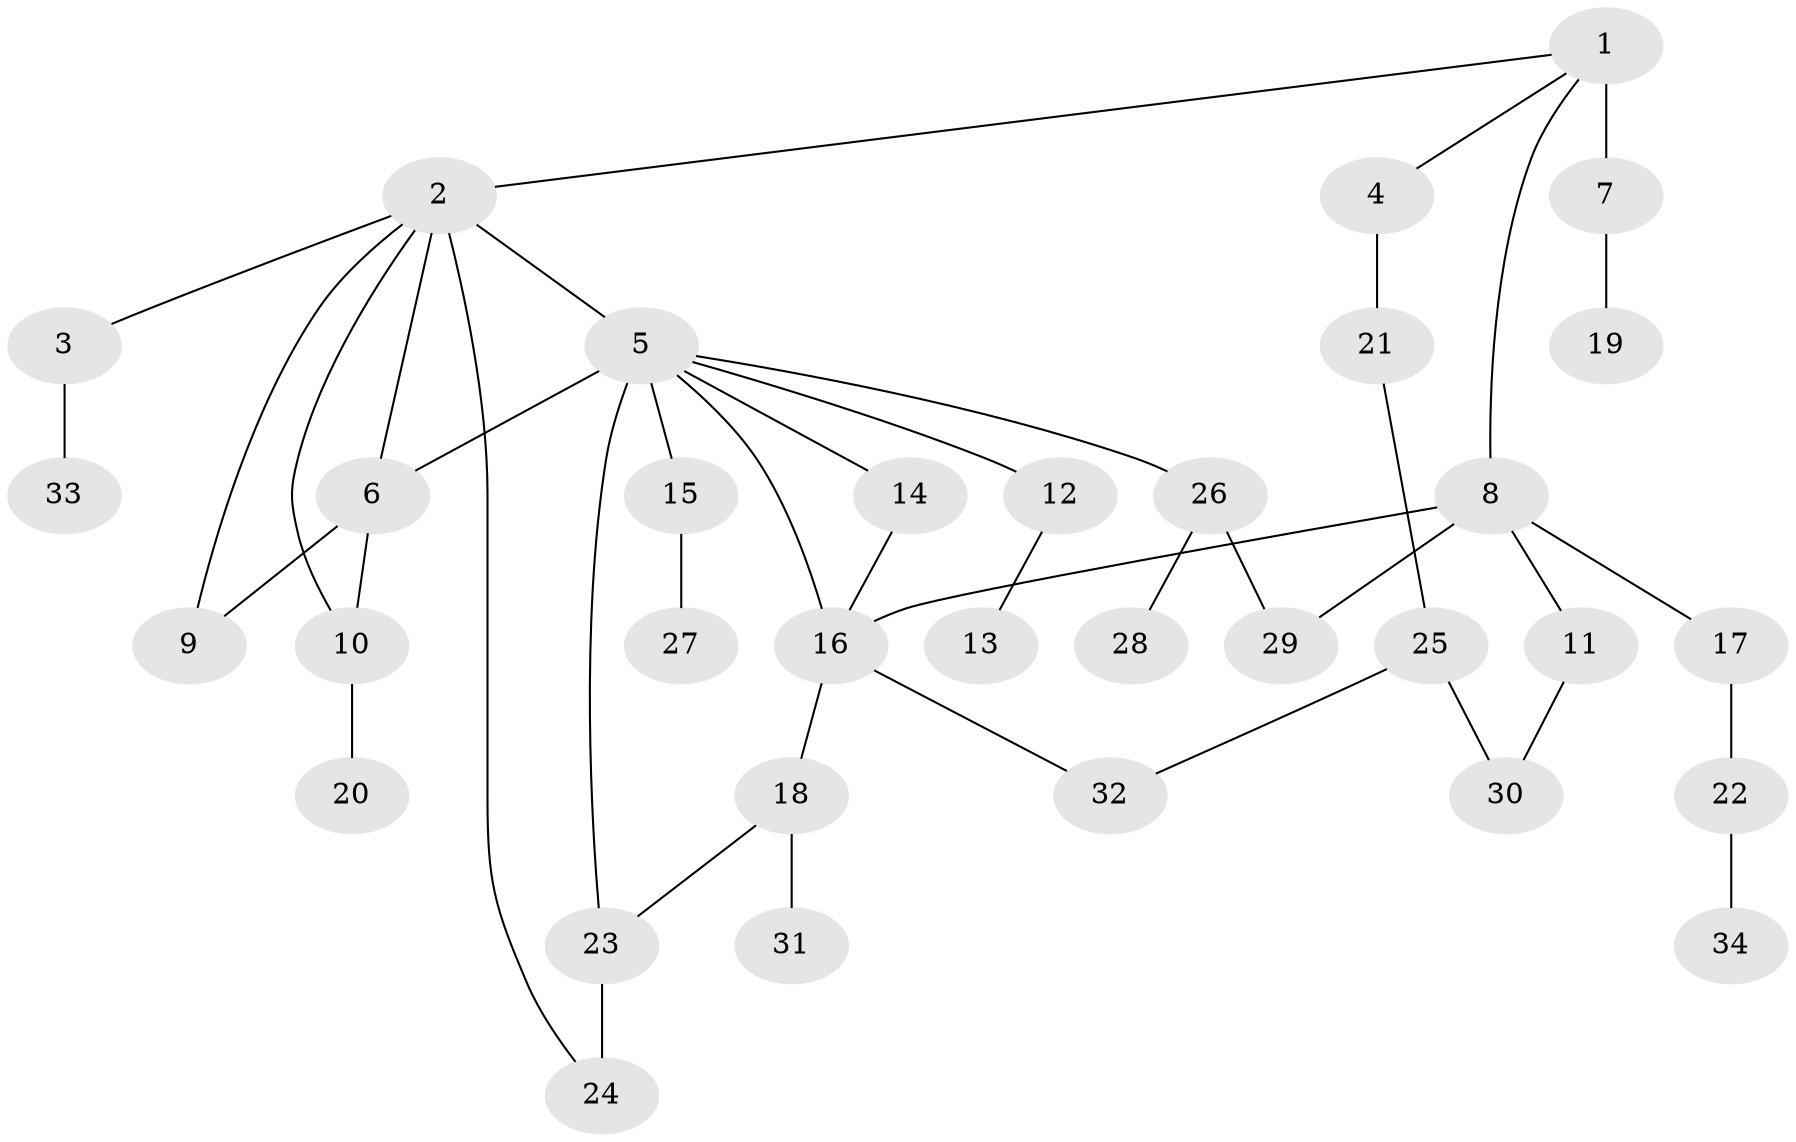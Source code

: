 // original degree distribution, {8: 0.009174311926605505, 11: 0.009174311926605505, 3: 0.1651376146788991, 9: 0.01834862385321101, 6: 0.009174311926605505, 1: 0.41284403669724773, 4: 0.10091743119266056, 2: 0.27522935779816515}
// Generated by graph-tools (version 1.1) at 2025/48/03/04/25 22:48:54]
// undirected, 34 vertices, 43 edges
graph export_dot {
  node [color=gray90,style=filled];
  1;
  2;
  3;
  4;
  5;
  6;
  7;
  8;
  9;
  10;
  11;
  12;
  13;
  14;
  15;
  16;
  17;
  18;
  19;
  20;
  21;
  22;
  23;
  24;
  25;
  26;
  27;
  28;
  29;
  30;
  31;
  32;
  33;
  34;
  1 -- 2 [weight=1.0];
  1 -- 4 [weight=1.0];
  1 -- 7 [weight=4.0];
  1 -- 8 [weight=1.0];
  2 -- 3 [weight=1.0];
  2 -- 5 [weight=2.0];
  2 -- 6 [weight=1.0];
  2 -- 9 [weight=1.0];
  2 -- 10 [weight=1.0];
  2 -- 24 [weight=1.0];
  3 -- 33 [weight=1.0];
  4 -- 21 [weight=1.0];
  5 -- 6 [weight=3.0];
  5 -- 12 [weight=2.0];
  5 -- 14 [weight=1.0];
  5 -- 15 [weight=1.0];
  5 -- 16 [weight=1.0];
  5 -- 23 [weight=1.0];
  5 -- 26 [weight=1.0];
  6 -- 9 [weight=1.0];
  6 -- 10 [weight=1.0];
  7 -- 19 [weight=1.0];
  8 -- 11 [weight=1.0];
  8 -- 16 [weight=1.0];
  8 -- 17 [weight=2.0];
  8 -- 29 [weight=2.0];
  10 -- 20 [weight=1.0];
  11 -- 30 [weight=1.0];
  12 -- 13 [weight=1.0];
  14 -- 16 [weight=1.0];
  15 -- 27 [weight=1.0];
  16 -- 18 [weight=1.0];
  16 -- 32 [weight=1.0];
  17 -- 22 [weight=1.0];
  18 -- 23 [weight=1.0];
  18 -- 31 [weight=1.0];
  21 -- 25 [weight=1.0];
  22 -- 34 [weight=1.0];
  23 -- 24 [weight=3.0];
  25 -- 30 [weight=1.0];
  25 -- 32 [weight=1.0];
  26 -- 28 [weight=1.0];
  26 -- 29 [weight=1.0];
}
